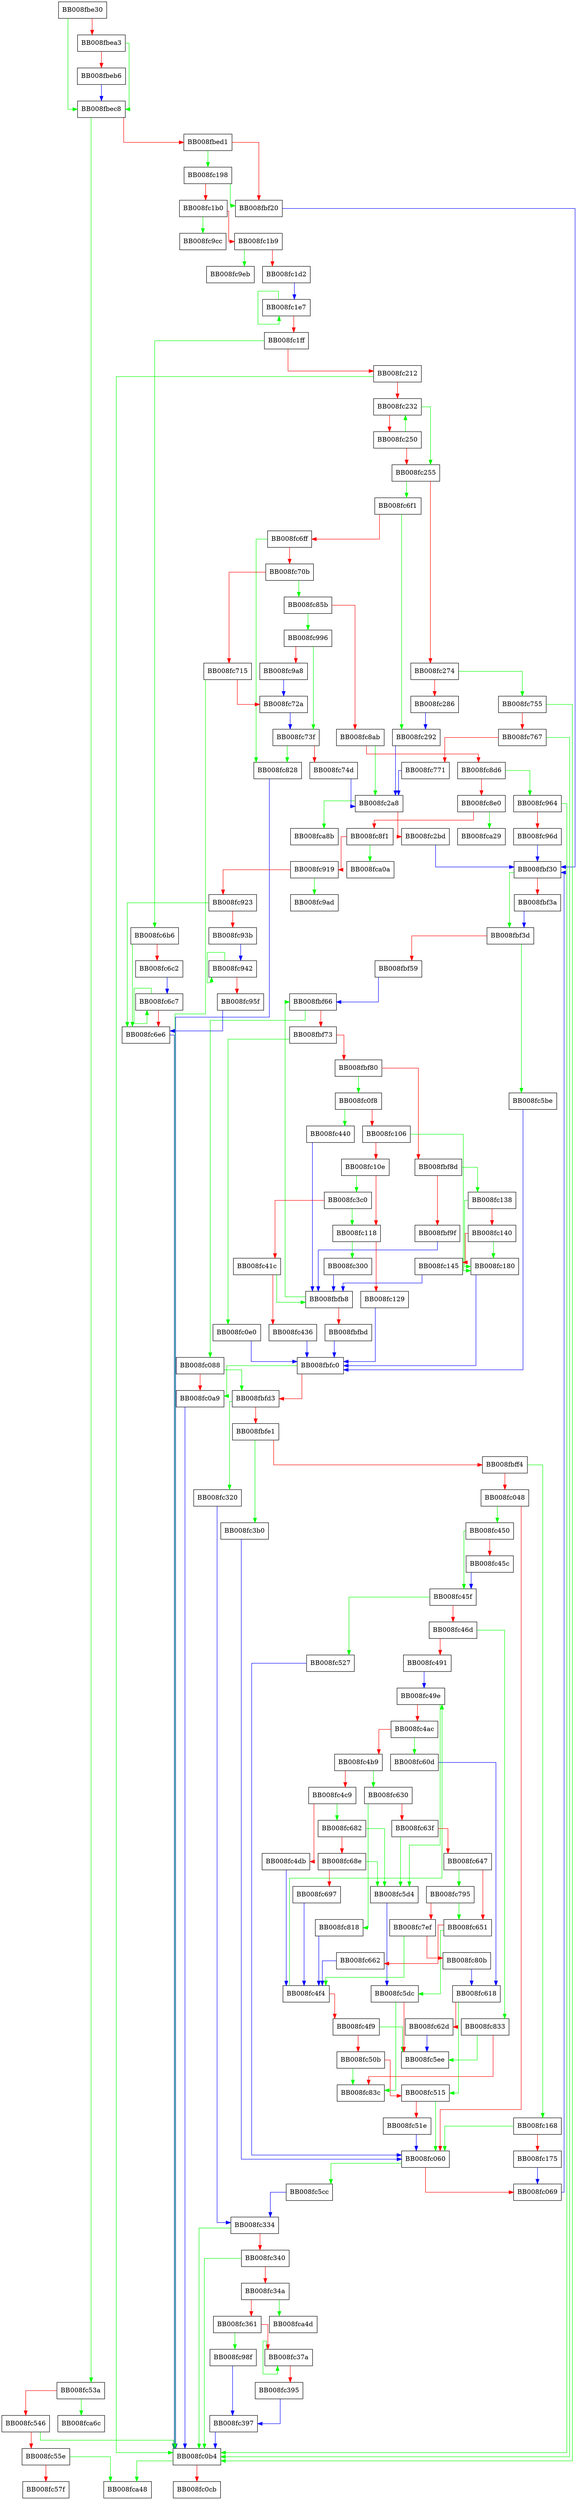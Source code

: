 digraph __gconv_transform_internal_ucs2 {
  node [shape="box"];
  graph [splines=ortho];
  BB008fbe30 -> BB008fbec8 [color="green"];
  BB008fbe30 -> BB008fbea3 [color="red"];
  BB008fbea3 -> BB008fbec8 [color="green"];
  BB008fbea3 -> BB008fbeb6 [color="red"];
  BB008fbeb6 -> BB008fbec8 [color="blue"];
  BB008fbec8 -> BB008fc53a [color="green"];
  BB008fbec8 -> BB008fbed1 [color="red"];
  BB008fbed1 -> BB008fc198 [color="green"];
  BB008fbed1 -> BB008fbf20 [color="red"];
  BB008fbf20 -> BB008fbf30 [color="blue"];
  BB008fbf30 -> BB008fbf3d [color="green"];
  BB008fbf30 -> BB008fbf3a [color="red"];
  BB008fbf3a -> BB008fbf3d [color="blue"];
  BB008fbf3d -> BB008fc5be [color="green"];
  BB008fbf3d -> BB008fbf59 [color="red"];
  BB008fbf59 -> BB008fbf66 [color="blue"];
  BB008fbf66 -> BB008fc088 [color="green"];
  BB008fbf66 -> BB008fbf73 [color="red"];
  BB008fbf73 -> BB008fc0e0 [color="green"];
  BB008fbf73 -> BB008fbf80 [color="red"];
  BB008fbf80 -> BB008fc0f8 [color="green"];
  BB008fbf80 -> BB008fbf8d [color="red"];
  BB008fbf8d -> BB008fc138 [color="green"];
  BB008fbf8d -> BB008fbf9f [color="red"];
  BB008fbf9f -> BB008fbfb8 [color="blue"];
  BB008fbfb8 -> BB008fbf66 [color="green"];
  BB008fbfb8 -> BB008fbfbd [color="red"];
  BB008fbfbd -> BB008fbfc0 [color="blue"];
  BB008fbfc0 -> BB008fc0a9 [color="green"];
  BB008fbfc0 -> BB008fbfd3 [color="red"];
  BB008fbfd3 -> BB008fc320 [color="green"];
  BB008fbfd3 -> BB008fbfe1 [color="red"];
  BB008fbfe1 -> BB008fc3b0 [color="green"];
  BB008fbfe1 -> BB008fbff4 [color="red"];
  BB008fbff4 -> BB008fc168 [color="green"];
  BB008fbff4 -> BB008fc048 [color="red"];
  BB008fc048 -> BB008fc450 [color="green"];
  BB008fc048 -> BB008fc060 [color="red"];
  BB008fc060 -> BB008fc5cc [color="green"];
  BB008fc060 -> BB008fc069 [color="red"];
  BB008fc069 -> BB008fbf30 [color="blue"];
  BB008fc088 -> BB008fbfd3 [color="green"];
  BB008fc088 -> BB008fc0a9 [color="red"];
  BB008fc0a9 -> BB008fc0b4 [color="blue"];
  BB008fc0b4 -> BB008fca48 [color="green"];
  BB008fc0b4 -> BB008fc0cb [color="red"];
  BB008fc0e0 -> BB008fbfc0 [color="blue"];
  BB008fc0f8 -> BB008fc440 [color="green"];
  BB008fc0f8 -> BB008fc106 [color="red"];
  BB008fc106 -> BB008fc180 [color="green"];
  BB008fc106 -> BB008fc10e [color="red"];
  BB008fc10e -> BB008fc3c0 [color="green"];
  BB008fc10e -> BB008fc118 [color="red"];
  BB008fc118 -> BB008fc300 [color="green"];
  BB008fc118 -> BB008fc129 [color="red"];
  BB008fc129 -> BB008fbfc0 [color="blue"];
  BB008fc138 -> BB008fc180 [color="green"];
  BB008fc138 -> BB008fc140 [color="red"];
  BB008fc140 -> BB008fc180 [color="green"];
  BB008fc140 -> BB008fc145 [color="red"];
  BB008fc145 -> BB008fbfb8 [color="blue"];
  BB008fc168 -> BB008fc060 [color="green"];
  BB008fc168 -> BB008fc175 [color="red"];
  BB008fc175 -> BB008fc069 [color="blue"];
  BB008fc180 -> BB008fbfc0 [color="blue"];
  BB008fc198 -> BB008fbf20 [color="green"];
  BB008fc198 -> BB008fc1b0 [color="red"];
  BB008fc1b0 -> BB008fc9cc [color="green"];
  BB008fc1b0 -> BB008fc1b9 [color="red"];
  BB008fc1b9 -> BB008fc9eb [color="green"];
  BB008fc1b9 -> BB008fc1d2 [color="red"];
  BB008fc1d2 -> BB008fc1e7 [color="blue"];
  BB008fc1e7 -> BB008fc1e7 [color="green"];
  BB008fc1e7 -> BB008fc1ff [color="red"];
  BB008fc1ff -> BB008fc6b6 [color="green"];
  BB008fc1ff -> BB008fc212 [color="red"];
  BB008fc212 -> BB008fc0b4 [color="green"];
  BB008fc212 -> BB008fc232 [color="red"];
  BB008fc232 -> BB008fc255 [color="green"];
  BB008fc232 -> BB008fc250 [color="red"];
  BB008fc250 -> BB008fc232 [color="green"];
  BB008fc250 -> BB008fc255 [color="red"];
  BB008fc255 -> BB008fc6f1 [color="green"];
  BB008fc255 -> BB008fc274 [color="red"];
  BB008fc274 -> BB008fc755 [color="green"];
  BB008fc274 -> BB008fc286 [color="red"];
  BB008fc286 -> BB008fc292 [color="blue"];
  BB008fc292 -> BB008fc2a8 [color="blue"];
  BB008fc2a8 -> BB008fca8b [color="green"];
  BB008fc2a8 -> BB008fc2bd [color="red"];
  BB008fc2bd -> BB008fbf30 [color="blue"];
  BB008fc300 -> BB008fbfb8 [color="blue"];
  BB008fc320 -> BB008fc334 [color="blue"];
  BB008fc334 -> BB008fc0b4 [color="green"];
  BB008fc334 -> BB008fc340 [color="red"];
  BB008fc340 -> BB008fc0b4 [color="green"];
  BB008fc340 -> BB008fc34a [color="red"];
  BB008fc34a -> BB008fca4d [color="green"];
  BB008fc34a -> BB008fc361 [color="red"];
  BB008fc361 -> BB008fc98f [color="green"];
  BB008fc361 -> BB008fc37a [color="red"];
  BB008fc37a -> BB008fc37a [color="green"];
  BB008fc37a -> BB008fc395 [color="red"];
  BB008fc395 -> BB008fc397 [color="blue"];
  BB008fc397 -> BB008fc0b4 [color="blue"];
  BB008fc3b0 -> BB008fc060 [color="blue"];
  BB008fc3c0 -> BB008fc118 [color="green"];
  BB008fc3c0 -> BB008fc41c [color="red"];
  BB008fc41c -> BB008fbfb8 [color="green"];
  BB008fc41c -> BB008fc436 [color="red"];
  BB008fc436 -> BB008fbfc0 [color="blue"];
  BB008fc440 -> BB008fbfb8 [color="blue"];
  BB008fc450 -> BB008fc45f [color="green"];
  BB008fc450 -> BB008fc45c [color="red"];
  BB008fc45c -> BB008fc45f [color="blue"];
  BB008fc45f -> BB008fc527 [color="green"];
  BB008fc45f -> BB008fc46d [color="red"];
  BB008fc46d -> BB008fc833 [color="green"];
  BB008fc46d -> BB008fc491 [color="red"];
  BB008fc491 -> BB008fc49e [color="blue"];
  BB008fc49e -> BB008fc5d4 [color="green"];
  BB008fc49e -> BB008fc4ac [color="red"];
  BB008fc4ac -> BB008fc60d [color="green"];
  BB008fc4ac -> BB008fc4b9 [color="red"];
  BB008fc4b9 -> BB008fc630 [color="green"];
  BB008fc4b9 -> BB008fc4c9 [color="red"];
  BB008fc4c9 -> BB008fc682 [color="green"];
  BB008fc4c9 -> BB008fc4db [color="red"];
  BB008fc4db -> BB008fc4f4 [color="blue"];
  BB008fc4f4 -> BB008fc49e [color="green"];
  BB008fc4f4 -> BB008fc4f9 [color="red"];
  BB008fc4f9 -> BB008fc5ee [color="green"];
  BB008fc4f9 -> BB008fc50b [color="red"];
  BB008fc50b -> BB008fc83c [color="green"];
  BB008fc50b -> BB008fc515 [color="red"];
  BB008fc515 -> BB008fc060 [color="green"];
  BB008fc515 -> BB008fc51e [color="red"];
  BB008fc51e -> BB008fc060 [color="blue"];
  BB008fc527 -> BB008fc060 [color="blue"];
  BB008fc53a -> BB008fca6c [color="green"];
  BB008fc53a -> BB008fc546 [color="red"];
  BB008fc546 -> BB008fc0b4 [color="green"];
  BB008fc546 -> BB008fc55e [color="red"];
  BB008fc55e -> BB008fca48 [color="green"];
  BB008fc55e -> BB008fc57f [color="red"];
  BB008fc5be -> BB008fbfc0 [color="blue"];
  BB008fc5cc -> BB008fc334 [color="blue"];
  BB008fc5d4 -> BB008fc5dc [color="blue"];
  BB008fc5dc -> BB008fc83c [color="green"];
  BB008fc5dc -> BB008fc5ee [color="red"];
  BB008fc60d -> BB008fc618 [color="blue"];
  BB008fc618 -> BB008fc515 [color="green"];
  BB008fc618 -> BB008fc62d [color="red"];
  BB008fc62d -> BB008fc5ee [color="blue"];
  BB008fc630 -> BB008fc818 [color="green"];
  BB008fc630 -> BB008fc63f [color="red"];
  BB008fc63f -> BB008fc5d4 [color="green"];
  BB008fc63f -> BB008fc647 [color="red"];
  BB008fc647 -> BB008fc795 [color="green"];
  BB008fc647 -> BB008fc651 [color="red"];
  BB008fc651 -> BB008fc5dc [color="green"];
  BB008fc651 -> BB008fc662 [color="red"];
  BB008fc662 -> BB008fc4f4 [color="blue"];
  BB008fc682 -> BB008fc5d4 [color="green"];
  BB008fc682 -> BB008fc68e [color="red"];
  BB008fc68e -> BB008fc5d4 [color="green"];
  BB008fc68e -> BB008fc697 [color="red"];
  BB008fc697 -> BB008fc4f4 [color="blue"];
  BB008fc6b6 -> BB008fc6e6 [color="green"];
  BB008fc6b6 -> BB008fc6c2 [color="red"];
  BB008fc6c2 -> BB008fc6c7 [color="blue"];
  BB008fc6c7 -> BB008fc6c7 [color="green"];
  BB008fc6c7 -> BB008fc6e6 [color="red"];
  BB008fc6e6 -> BB008fc0b4 [color="blue"];
  BB008fc6f1 -> BB008fc292 [color="green"];
  BB008fc6f1 -> BB008fc6ff [color="red"];
  BB008fc6ff -> BB008fc828 [color="green"];
  BB008fc6ff -> BB008fc70b [color="red"];
  BB008fc70b -> BB008fc85b [color="green"];
  BB008fc70b -> BB008fc715 [color="red"];
  BB008fc715 -> BB008fc0b4 [color="green"];
  BB008fc715 -> BB008fc72a [color="red"];
  BB008fc72a -> BB008fc73f [color="blue"];
  BB008fc73f -> BB008fc828 [color="green"];
  BB008fc73f -> BB008fc74d [color="red"];
  BB008fc74d -> BB008fc2a8 [color="blue"];
  BB008fc755 -> BB008fc0b4 [color="green"];
  BB008fc755 -> BB008fc767 [color="red"];
  BB008fc767 -> BB008fc0b4 [color="green"];
  BB008fc767 -> BB008fc771 [color="red"];
  BB008fc771 -> BB008fc2a8 [color="blue"];
  BB008fc795 -> BB008fc651 [color="green"];
  BB008fc795 -> BB008fc7ef [color="red"];
  BB008fc7ef -> BB008fc4f4 [color="green"];
  BB008fc7ef -> BB008fc80b [color="red"];
  BB008fc80b -> BB008fc618 [color="blue"];
  BB008fc818 -> BB008fc4f4 [color="blue"];
  BB008fc828 -> BB008fc0b4 [color="blue"];
  BB008fc833 -> BB008fc5ee [color="green"];
  BB008fc833 -> BB008fc83c [color="red"];
  BB008fc85b -> BB008fc996 [color="green"];
  BB008fc85b -> BB008fc8ab [color="red"];
  BB008fc8ab -> BB008fc2a8 [color="green"];
  BB008fc8ab -> BB008fc8d6 [color="red"];
  BB008fc8d6 -> BB008fc964 [color="green"];
  BB008fc8d6 -> BB008fc8e0 [color="red"];
  BB008fc8e0 -> BB008fca29 [color="green"];
  BB008fc8e0 -> BB008fc8f1 [color="red"];
  BB008fc8f1 -> BB008fca0a [color="green"];
  BB008fc8f1 -> BB008fc919 [color="red"];
  BB008fc919 -> BB008fc9ad [color="green"];
  BB008fc919 -> BB008fc923 [color="red"];
  BB008fc923 -> BB008fc6e6 [color="green"];
  BB008fc923 -> BB008fc93b [color="red"];
  BB008fc93b -> BB008fc942 [color="blue"];
  BB008fc942 -> BB008fc942 [color="green"];
  BB008fc942 -> BB008fc95f [color="red"];
  BB008fc95f -> BB008fc6e6 [color="blue"];
  BB008fc964 -> BB008fc0b4 [color="green"];
  BB008fc964 -> BB008fc96d [color="red"];
  BB008fc96d -> BB008fbf30 [color="blue"];
  BB008fc98f -> BB008fc397 [color="blue"];
  BB008fc996 -> BB008fc73f [color="green"];
  BB008fc996 -> BB008fc9a8 [color="red"];
  BB008fc9a8 -> BB008fc72a [color="blue"];
}